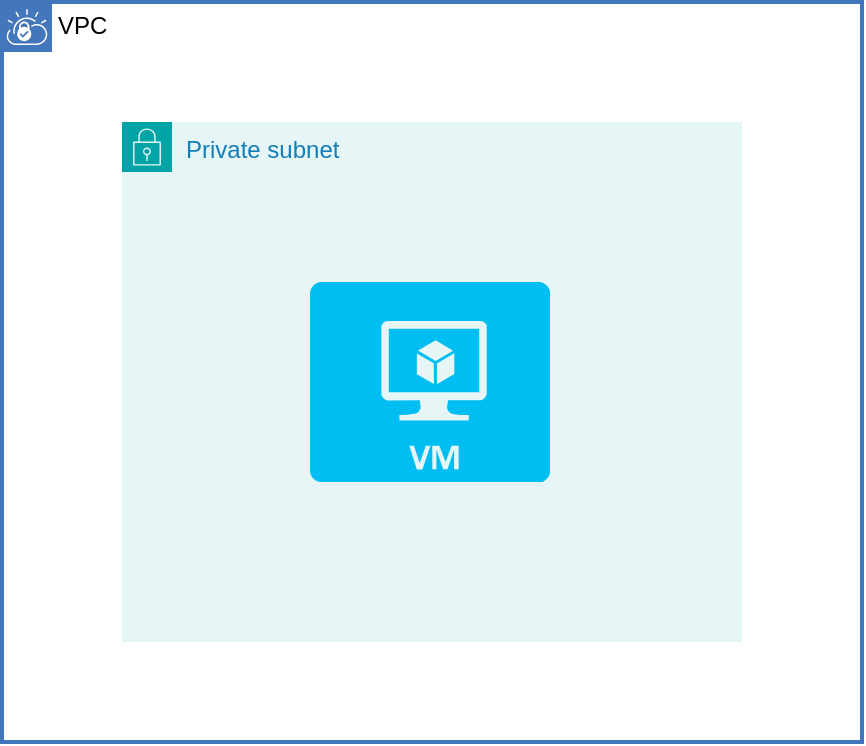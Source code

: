 <mxfile version="24.5.5" type="device">
  <diagram name="ページ1" id="SW2eRD1bX3vJ8InefSC3">
    <mxGraphModel dx="1350" dy="713" grid="1" gridSize="10" guides="1" tooltips="1" connect="1" arrows="1" fold="1" page="1" pageScale="1" pageWidth="827" pageHeight="1169" math="0" shadow="0">
      <root>
        <mxCell id="0" />
        <mxCell id="1" parent="0" />
        <mxCell id="bGpbJ8u76edb3KDOJavG-2" value="Private subnet" style="points=[[0,0],[0.25,0],[0.5,0],[0.75,0],[1,0],[1,0.25],[1,0.5],[1,0.75],[1,1],[0.75,1],[0.5,1],[0.25,1],[0,1],[0,0.75],[0,0.5],[0,0.25]];outlineConnect=0;gradientColor=none;html=1;whiteSpace=wrap;fontSize=12;fontStyle=0;container=1;pointerEvents=0;collapsible=0;recursiveResize=0;shape=mxgraph.aws4.group;grIcon=mxgraph.aws4.group_security_group;grStroke=0;strokeColor=#00A4A6;fillColor=#E6F6F7;verticalAlign=top;align=left;spacingLeft=30;fontColor=#147EBA;dashed=0;" vertex="1" parent="1">
          <mxGeometry x="200" y="250" width="310" height="260" as="geometry" />
        </mxCell>
        <mxCell id="bGpbJ8u76edb3KDOJavG-1" value="VPC" style="shape=mxgraph.ibm.box;prType=vpc;fontStyle=0;verticalAlign=top;align=left;spacingLeft=32;spacingTop=4;fillColor=none;rounded=0;whiteSpace=wrap;html=1;strokeColor=#4376BB;strokeWidth=2;dashed=0;container=1;spacing=-4;collapsible=0;expand=0;recursiveResize=0;" vertex="1" parent="1">
          <mxGeometry x="140" y="190" width="430" height="370" as="geometry" />
        </mxCell>
        <mxCell id="bGpbJ8u76edb3KDOJavG-3" value="" style="verticalLabelPosition=bottom;html=1;verticalAlign=top;align=center;strokeColor=none;fillColor=#00BEF2;shape=mxgraph.azure.virtual_machine;" vertex="1" parent="bGpbJ8u76edb3KDOJavG-1">
          <mxGeometry x="154" y="140" width="120" height="100" as="geometry" />
        </mxCell>
      </root>
    </mxGraphModel>
  </diagram>
</mxfile>
